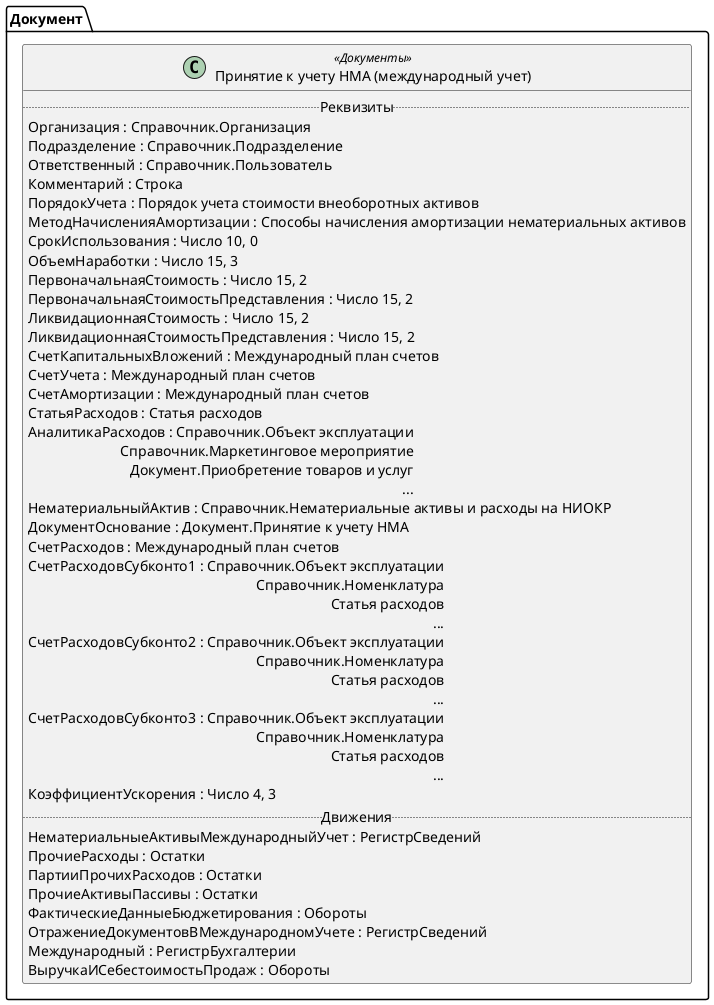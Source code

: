 ﻿@startuml ПринятиеКУчетуНМАМеждународныйУчет
'!include templates.wsd
'..\include templates.wsd
class Документ.ПринятиеКУчетуНМАМеждународныйУчет as "Принятие к учету НМА (международный учет)" <<Документы>>
{
..Реквизиты..
Организация : Справочник.Организация
Подразделение : Справочник.Подразделение
Ответственный : Справочник.Пользователь
Комментарий : Строка
ПорядокУчета : Порядок учета стоимости внеоборотных активов
МетодНачисленияАмортизации : Способы начисления амортизации нематериальных активов
СрокИспользования : Число 10, 0
ОбъемНаработки : Число 15, 3
ПервоначальнаяСтоимость : Число 15, 2
ПервоначальнаяСтоимостьПредставления : Число 15, 2
ЛиквидационнаяСтоимость : Число 15, 2
ЛиквидационнаяСтоимостьПредставления : Число 15, 2
СчетКапитальныхВложений : Международный план счетов
СчетУчета : Международный план счетов
СчетАмортизации : Международный план счетов
СтатьяРасходов : Статья расходов
АналитикаРасходов : Справочник.Объект эксплуатации\rСправочник.Маркетинговое мероприятие\rДокумент.Приобретение товаров и услуг\r...
НематериальныйАктив : Справочник.Нематериальные активы и расходы на НИОКР
ДокументОснование : Документ.Принятие к учету НМА
СчетРасходов : Международный план счетов
СчетРасходовСубконто1 : Справочник.Объект эксплуатации\rСправочник.Номенклатура\rСтатья расходов\r...
СчетРасходовСубконто2 : Справочник.Объект эксплуатации\rСправочник.Номенклатура\rСтатья расходов\r...
СчетРасходовСубконто3 : Справочник.Объект эксплуатации\rСправочник.Номенклатура\rСтатья расходов\r...
КоэффициентУскорения : Число 4, 3
..Движения..
НематериальныеАктивыМеждународныйУчет : РегистрСведений
ПрочиеРасходы : Остатки
ПартииПрочихРасходов : Остатки
ПрочиеАктивыПассивы : Остатки
ФактическиеДанныеБюджетирования : Обороты
ОтражениеДокументовВМеждународномУчете : РегистрСведений
Международный : РегистрБухгалтерии
ВыручкаИСебестоимостьПродаж : Обороты
}
@enduml
